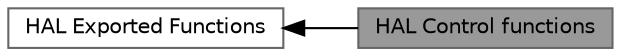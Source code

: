 digraph "HAL Control functions"
{
 // LATEX_PDF_SIZE
  bgcolor="transparent";
  edge [fontname=Helvetica,fontsize=10,labelfontname=Helvetica,labelfontsize=10];
  node [fontname=Helvetica,fontsize=10,shape=box,height=0.2,width=0.4];
  rankdir=LR;
  Node2 [id="Node000002",label="HAL Exported Functions",height=0.2,width=0.4,color="grey40", fillcolor="white", style="filled",URL="$group__HAL__Exported__Functions.html",tooltip=" "];
  Node1 [id="Node000001",label="HAL Control functions",height=0.2,width=0.4,color="gray40", fillcolor="grey60", style="filled", fontcolor="black",tooltip="HAL Control functions."];
  Node2->Node1 [shape=plaintext, dir="back", style="solid"];
}
